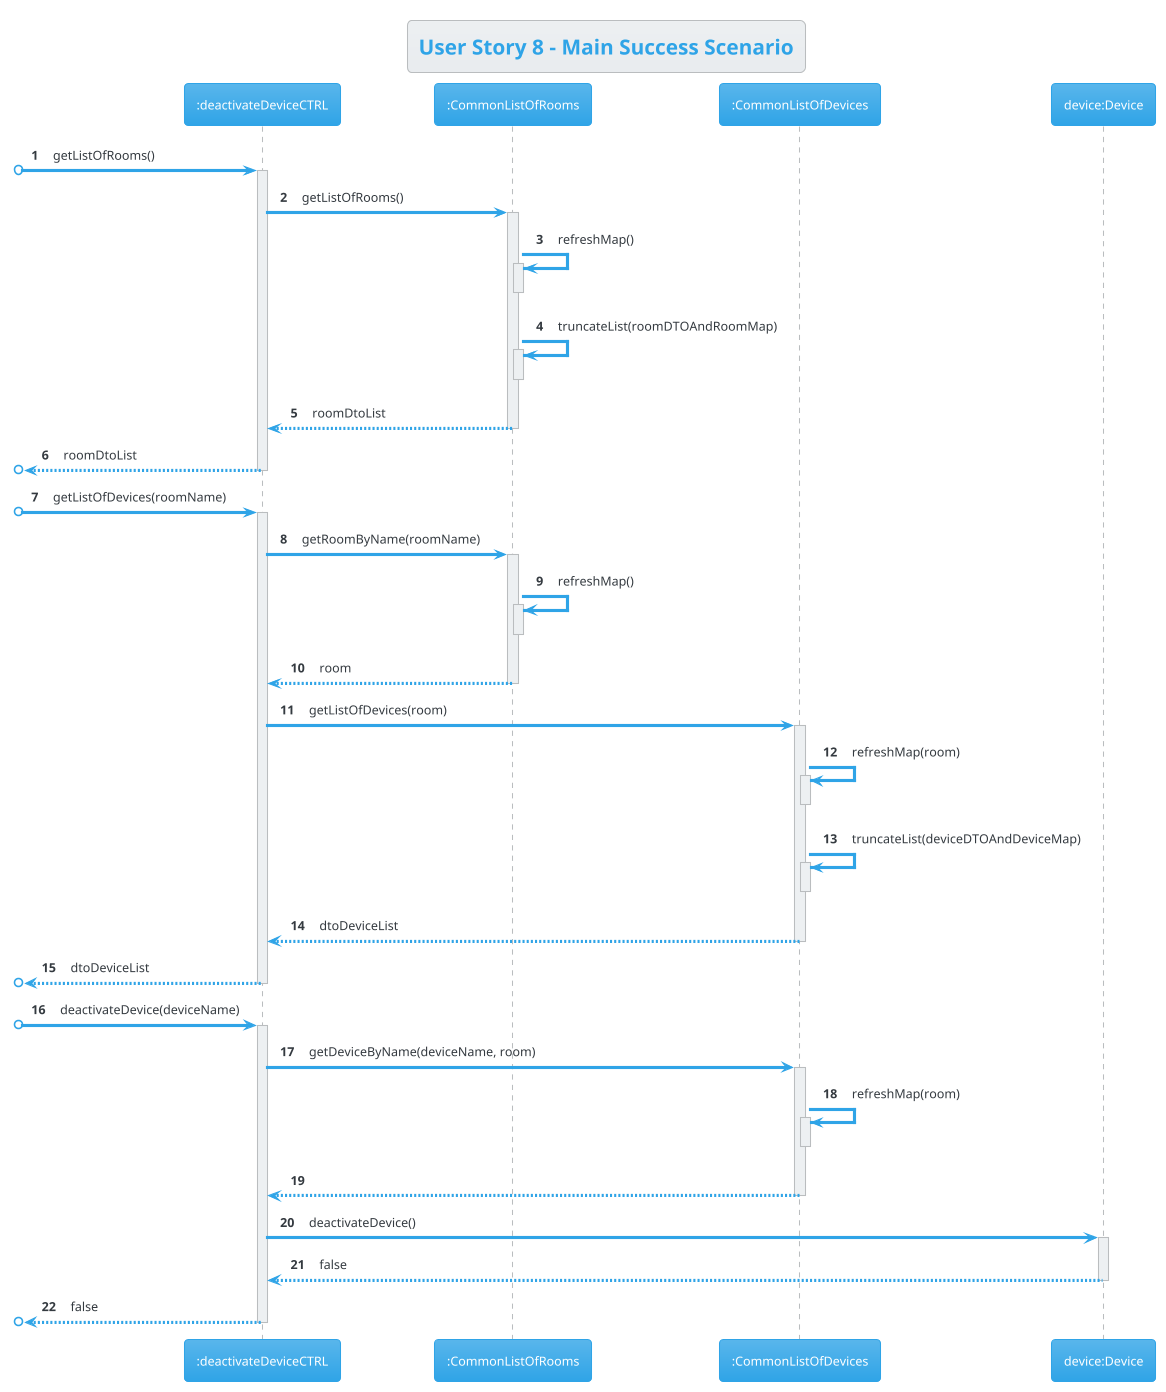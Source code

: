  @startuml
title User Story 8 - Main Success Scenario
!theme cerulean
autonumber

participant ":deactivateDeviceCTRL" as C
participant ":CommonListOfRooms" as CU
participant ":CommonListOfDevices" as CD
participant "device:Device" as D



[o-> C : getListOfRooms()
activate C
C -> CU : getListOfRooms()
activate CU
CU -> CU : refreshMap()
activate CU
deactivate CU

CU -> CU : truncateList(roomDTOAndRoomMap)
activate CU
deactivate CU
CU --> C : roomDtoList
deactivate CU
[o<-- C : roomDtoList
deactivate C

[o-> C : getListOfDevices(roomName)
activate C
C -> CU: getRoomByName(roomName)
activate CU
CU -> CU : refreshMap()
activate CU
deactivate CU
CU --> C : room
deactivate CU
C -> CD : getListOfDevices(room)
activate CD
CD -> CD : refreshMap(room)
activate CD
deactivate CD

CD -> CD : truncateList(deviceDTOAndDeviceMap)
activate CD
deactivate CD
CD --> C : dtoDeviceList
deactivate CD
[o<-- C : dtoDeviceList
deactivate C

[o-> C : deactivateDevice(deviceName)
activate C
C -> CD : getDeviceByName(deviceName, room)
activate CD
CD -> CD : refreshMap(room)
activate CD
deactivate CD
CD --> C :
deactivate CD
C -> D : deactivateDevice()
activate D
D --> C : false
deactivate D
[o<-- C : false
deactivate C
@enduml
